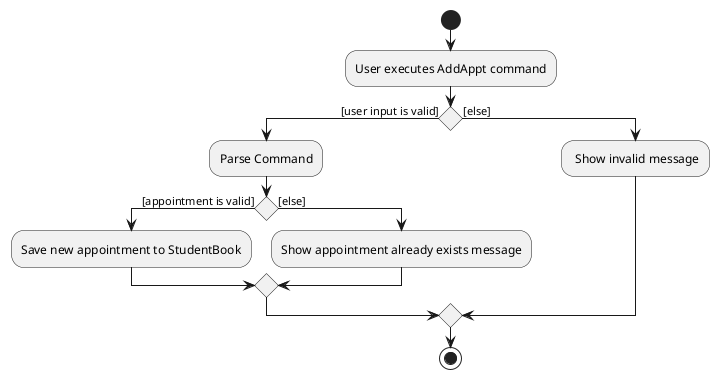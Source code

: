 @startuml
start
:User executes AddAppt command;

'Since the beta syntax does not support placing the condition outside the
'diamond we place it as the true branch instead.

if () then ([user input is valid])
    :Parse Command;
    if () then ([appointment is valid])
        :Save new appointment to StudentBook;
    else ([else])
        :Show appointment already exists message;
    endif
else ([else])
    : Show invalid message;
endif
stop
@enduml

